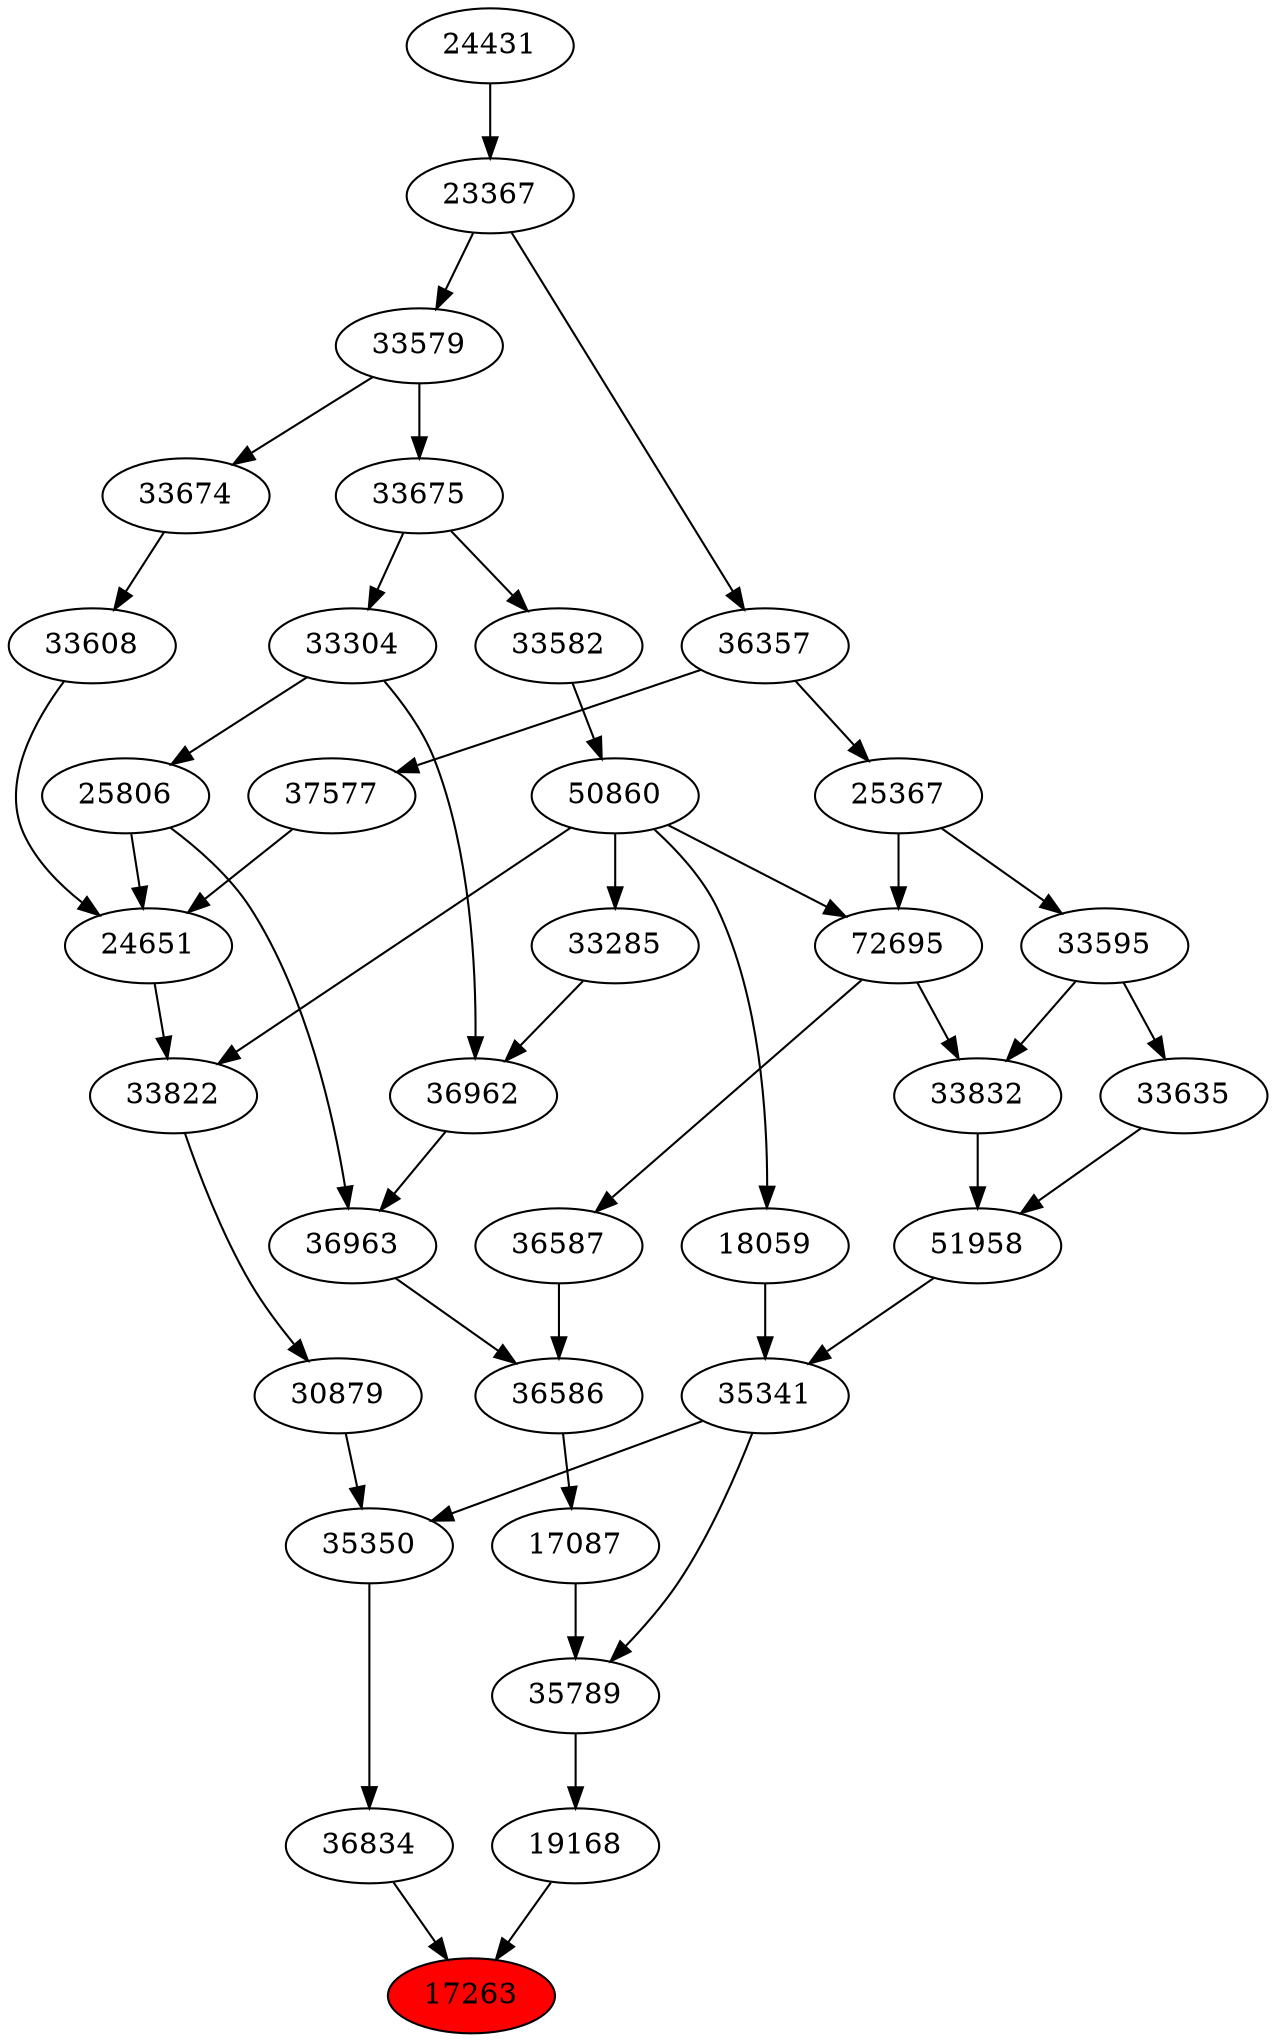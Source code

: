 strict digraph{ 
17263 [label="17263" fillcolor=red style=filled]
36834 -> 17263
19168 -> 17263
36834 [label="36834"]
35350 -> 36834
19168 [label="19168"]
35789 -> 19168
35350 [label="35350"]
30879 -> 35350
35341 -> 35350
35789 [label="35789"]
17087 -> 35789
35341 -> 35789
30879 [label="30879"]
33822 -> 30879
35341 [label="35341"]
51958 -> 35341
18059 -> 35341
17087 [label="17087"]
36586 -> 17087
33822 [label="33822"]
24651 -> 33822
50860 -> 33822
51958 [label="51958"]
33832 -> 51958
33635 -> 51958
18059 [label="18059"]
50860 -> 18059
36586 [label="36586"]
36587 -> 36586
36963 -> 36586
24651 [label="24651"]
25806 -> 24651
33608 -> 24651
37577 -> 24651
50860 [label="50860"]
33582 -> 50860
33832 [label="33832"]
72695 -> 33832
33595 -> 33832
33635 [label="33635"]
33595 -> 33635
36587 [label="36587"]
72695 -> 36587
36963 [label="36963"]
36962 -> 36963
25806 -> 36963
25806 [label="25806"]
33304 -> 25806
33608 [label="33608"]
33674 -> 33608
37577 [label="37577"]
36357 -> 37577
33582 [label="33582"]
33675 -> 33582
72695 [label="72695"]
50860 -> 72695
25367 -> 72695
33595 [label="33595"]
25367 -> 33595
36962 [label="36962"]
33285 -> 36962
33304 -> 36962
33304 [label="33304"]
33675 -> 33304
33674 [label="33674"]
33579 -> 33674
36357 [label="36357"]
23367 -> 36357
33675 [label="33675"]
33579 -> 33675
25367 [label="25367"]
36357 -> 25367
33285 [label="33285"]
50860 -> 33285
33579 [label="33579"]
23367 -> 33579
23367 [label="23367"]
24431 -> 23367
24431 [label="24431"]
}